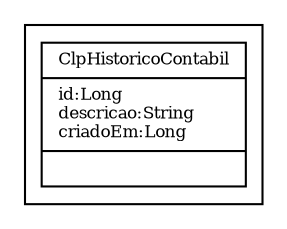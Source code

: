 digraph G{
fontname = "Times-Roman"
fontsize = 8

node [
        fontname = "Times-Roman"
        fontsize = 8
        shape = "record"
]

edge [
        fontname = "Times-Roman"
        fontsize = 8
]

subgraph clusterHISTORICO_CONTABIL_CLP
{
ClpHistoricoContabil [label = "{ClpHistoricoContabil|id:Long\ldescricao:String\lcriadoEm:Long\l|\l}"]
}
}
